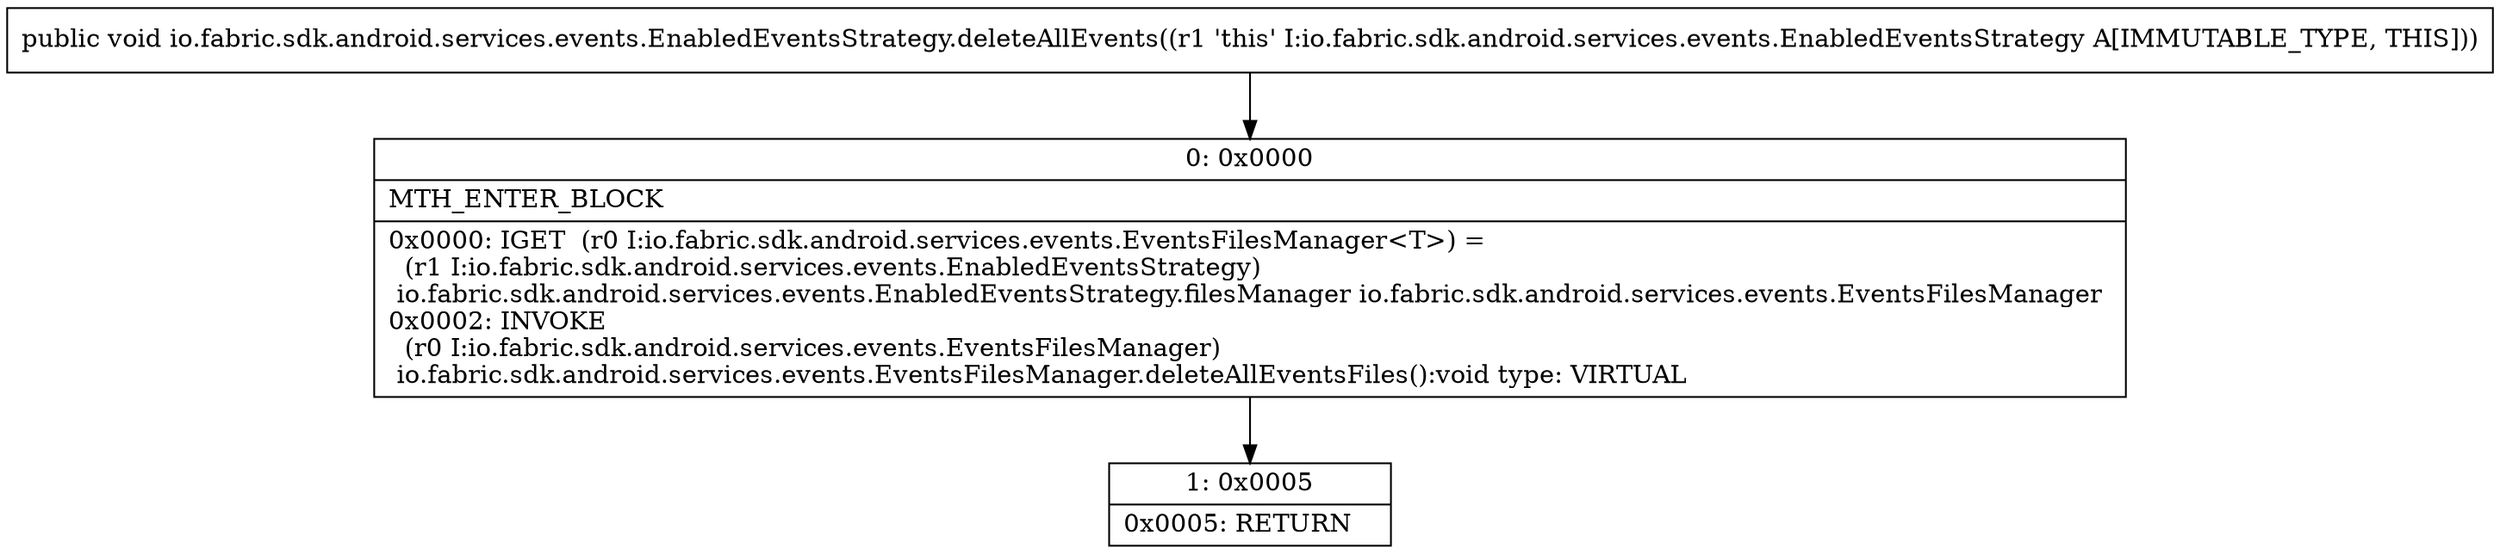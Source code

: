 digraph "CFG forio.fabric.sdk.android.services.events.EnabledEventsStrategy.deleteAllEvents()V" {
Node_0 [shape=record,label="{0\:\ 0x0000|MTH_ENTER_BLOCK\l|0x0000: IGET  (r0 I:io.fabric.sdk.android.services.events.EventsFilesManager\<T\>) = \l  (r1 I:io.fabric.sdk.android.services.events.EnabledEventsStrategy)\l io.fabric.sdk.android.services.events.EnabledEventsStrategy.filesManager io.fabric.sdk.android.services.events.EventsFilesManager \l0x0002: INVOKE  \l  (r0 I:io.fabric.sdk.android.services.events.EventsFilesManager)\l io.fabric.sdk.android.services.events.EventsFilesManager.deleteAllEventsFiles():void type: VIRTUAL \l}"];
Node_1 [shape=record,label="{1\:\ 0x0005|0x0005: RETURN   \l}"];
MethodNode[shape=record,label="{public void io.fabric.sdk.android.services.events.EnabledEventsStrategy.deleteAllEvents((r1 'this' I:io.fabric.sdk.android.services.events.EnabledEventsStrategy A[IMMUTABLE_TYPE, THIS])) }"];
MethodNode -> Node_0;
Node_0 -> Node_1;
}

